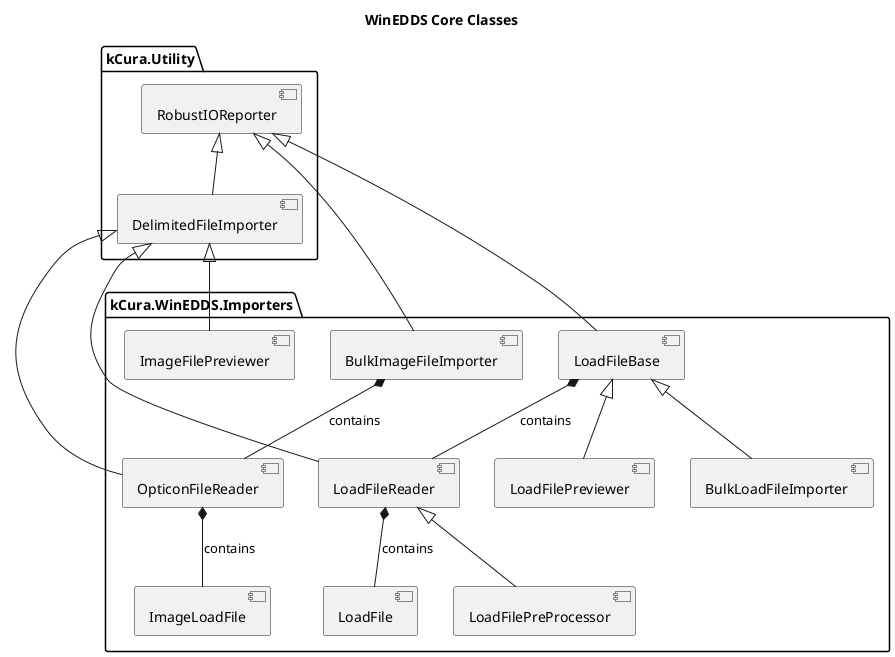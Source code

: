 @startuml
title WinEDDS Core Classes
package kCura.Utility {
    component DelimitedFileImporter
    component RobustIOReporter
}
'Internal linkages for kCura.Utility
RobustIOReporter <|-- DelimitedFileImporter
package kCura.WinEDDS.Importers {
    component LoadFileReader
    component LoadFileBase
    component LoadFilePreProcessor
    component LoadFilePreviewer
    component OpticonFileReader
    component ImageFilePreviewer
    component BulkImageFileImporter
    component BulkLoadFileImporter
    component LoadFile
    component ImageLoadFile
}
'inter-package links
DelimitedFileImporter <|-- LoadFileReader
DelimitedFileImporter <|-- OpticonFileReader
DelimitedFileImporter <|-- ImageFilePreviewer
RobustIOReporter <|-- LoadFileBase
RobustIOReporter <|-- BulkImageFileImporter
LoadFileBase <|-- LoadFilePreviewer
LoadFileBase <|-- BulkLoadFileImporter
OpticonFileReader *-- ImageLoadFile : "contains"
LoadFileReader *-- LoadFile : "contains"
LoadFileReader <|-- LoadFilePreProcessor
'
LoadFileBase *-- LoadFileReader : "contains"
BulkImageFileImporter *-- OpticonFileReader : "contains"
@enduml